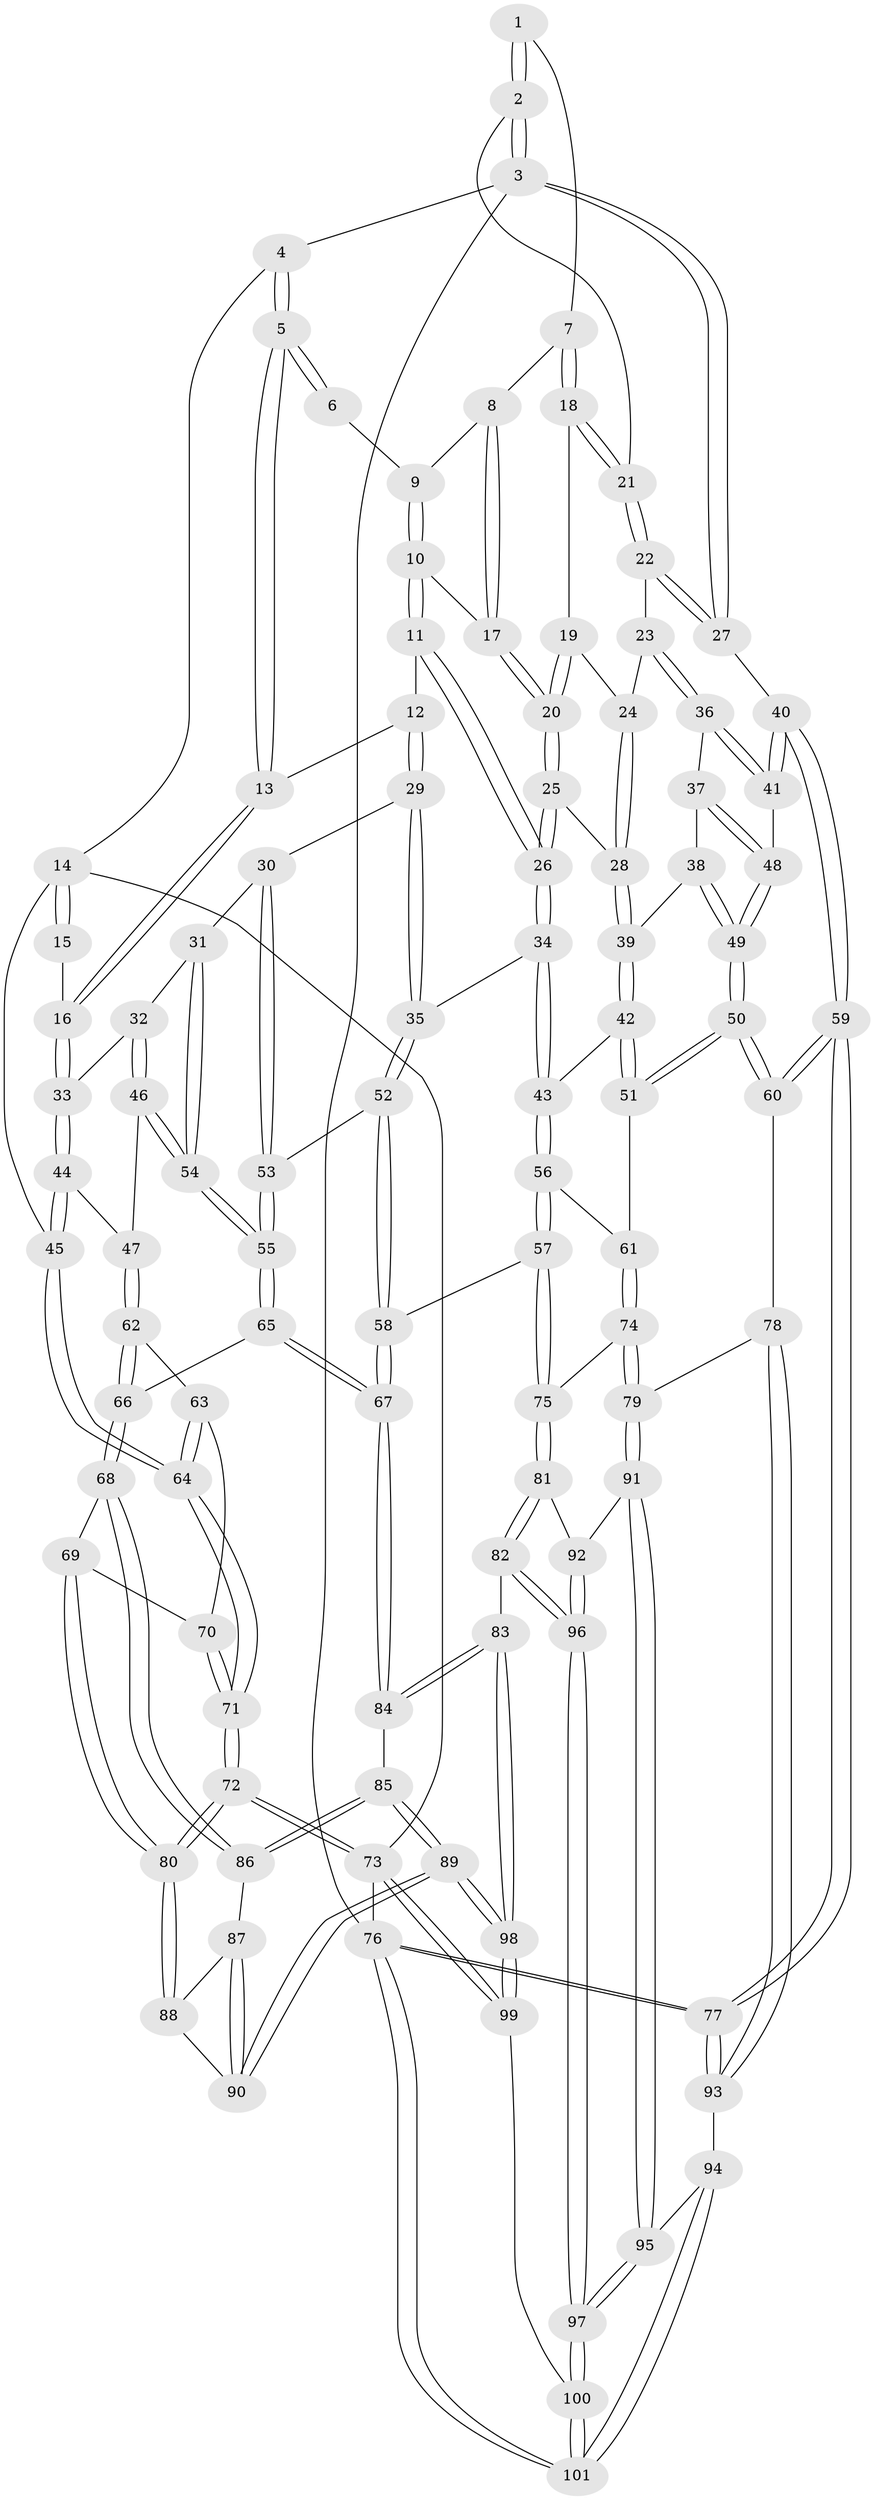 // coarse degree distribution, {5: 0.3, 7: 0.06, 4: 0.32, 2: 0.02, 3: 0.2, 6: 0.1}
// Generated by graph-tools (version 1.1) at 2025/21/03/04/25 18:21:29]
// undirected, 101 vertices, 249 edges
graph export_dot {
graph [start="1"]
  node [color=gray90,style=filled];
  1 [pos="+0.6855561231197375+0"];
  2 [pos="+1+0"];
  3 [pos="+1+0"];
  4 [pos="+0.23218753835421607+0"];
  5 [pos="+0.26806280214665923+0"];
  6 [pos="+0.40572838595261035+0"];
  7 [pos="+0.6534220012812206+0.09057898974921554"];
  8 [pos="+0.6407924724813218+0.09481385207562239"];
  9 [pos="+0.5066955096327195+0.07796893748632967"];
  10 [pos="+0.5030028838535991+0.17742590451983783"];
  11 [pos="+0.40091129570701156+0.2040804080064672"];
  12 [pos="+0.34235089881772374+0.2044988150271699"];
  13 [pos="+0.27986906931676525+0.15644045221106131"];
  14 [pos="+0+0.11788797547426708"];
  15 [pos="+0.03955622903186578+0.10065479405639431"];
  16 [pos="+0.1090509265436759+0.29018946760938763"];
  17 [pos="+0.5095760355679988+0.17941586463823375"];
  18 [pos="+0.6854531043527341+0.1489877668370579"];
  19 [pos="+0.6739054296138152+0.18087001439407913"];
  20 [pos="+0.6060862986857817+0.27567020816899124"];
  21 [pos="+0.8382109589897851+0.16360547047408003"];
  22 [pos="+0.8528467966423594+0.2416878326630659"];
  23 [pos="+0.8334469642566403+0.2755289028234806"];
  24 [pos="+0.7628656408500885+0.2852662403841968"];
  25 [pos="+0.6083667150911997+0.3305185939163617"];
  26 [pos="+0.5713180370383509+0.3702057409891292"];
  27 [pos="+1+0.31537660824580727"];
  28 [pos="+0.6638888781998988+0.3383746602318849"];
  29 [pos="+0.3665400668344234+0.31596994988525795"];
  30 [pos="+0.3067970805267613+0.4346504882594786"];
  31 [pos="+0.2979511653631858+0.4366448076432851"];
  32 [pos="+0.1266619749588986+0.3493939935735151"];
  33 [pos="+0.09231550640807014+0.3129305786722878"];
  34 [pos="+0.5489636294559902+0.4091251072243798"];
  35 [pos="+0.5255258451855602+0.41590501595759966"];
  36 [pos="+0.8380122416426332+0.31741524997471593"];
  37 [pos="+0.7817031151143895+0.42150897354892447"];
  38 [pos="+0.768740256905772+0.427072210212626"];
  39 [pos="+0.7632422552729301+0.4282789603252986"];
  40 [pos="+1+0.42212905711522253"];
  41 [pos="+0.9697610032516951+0.44098577756343604"];
  42 [pos="+0.7516760810189926+0.4457875413631961"];
  43 [pos="+0.6175765735878882+0.5012508339391836"];
  44 [pos="+0.04689202479977084+0.3268304435966763"];
  45 [pos="+0+0.38368472047461655"];
  46 [pos="+0.17315241625104755+0.5264860282480824"];
  47 [pos="+0.12050605872602833+0.5541758476802396"];
  48 [pos="+0.9079150150613128+0.4751274011817489"];
  49 [pos="+0.8496633989750491+0.5797898245722515"];
  50 [pos="+0.8331119141221313+0.6250699586761184"];
  51 [pos="+0.7544744999523793+0.5975868448692906"];
  52 [pos="+0.4322746118081418+0.5074416102587976"];
  53 [pos="+0.41359713484596405+0.5064049476560754"];
  54 [pos="+0.2356870976203676+0.5504009666046799"];
  55 [pos="+0.27338481914053786+0.6411851465388352"];
  56 [pos="+0.6300227505625251+0.5592035579162911"];
  57 [pos="+0.5148301915212367+0.6679020140600371"];
  58 [pos="+0.4938393124417806+0.6576647380663232"];
  59 [pos="+1+0.7285726565731574"];
  60 [pos="+0.8792204356476381+0.6986764021033205"];
  61 [pos="+0.7151890573422958+0.600036229540113"];
  62 [pos="+0.08377877440131833+0.5838925010068347"];
  63 [pos="+0.07615052369940067+0.5861696493045878"];
  64 [pos="+0+0.38870808238351173"];
  65 [pos="+0.27225983543465504+0.6644738205219349"];
  66 [pos="+0.2549366964125862+0.676204591836345"];
  67 [pos="+0.3426166904877278+0.6972306724848987"];
  68 [pos="+0.21140508192733945+0.7253535599376539"];
  69 [pos="+0.08688350098628536+0.6849421323229195"];
  70 [pos="+0.07129765429543282+0.6173063956419443"];
  71 [pos="+0+0.8091008352468843"];
  72 [pos="+0+0.9071128551482219"];
  73 [pos="+0+1"];
  74 [pos="+0.6723146471580254+0.7003088420494691"];
  75 [pos="+0.5472086900284175+0.7371222092696064"];
  76 [pos="+1+1"];
  77 [pos="+1+0.9012898790547762"];
  78 [pos="+0.8319138486558474+0.7575258469520134"];
  79 [pos="+0.7673234749564924+0.7937690991270401"];
  80 [pos="+0+0.8370608670878585"];
  81 [pos="+0.5472107179796908+0.7372347657416274"];
  82 [pos="+0.4765574925484613+0.8679985197868254"];
  83 [pos="+0.4144079740750476+0.8751216692315482"];
  84 [pos="+0.3816432860739249+0.8438242340806225"];
  85 [pos="+0.25335271330437975+0.8419585509316404"];
  86 [pos="+0.208884064836943+0.7357847214415049"];
  87 [pos="+0.18491202046930866+0.7565941432639979"];
  88 [pos="+0.03321261117809998+0.8382859337151575"];
  89 [pos="+0.20494825589049326+0.9422476723074038"];
  90 [pos="+0.1544327841929271+0.8969159933946548"];
  91 [pos="+0.7611184262836361+0.8016292118561482"];
  92 [pos="+0.6712081409372361+0.8306798523415867"];
  93 [pos="+0.877807882872621+0.8774396466317892"];
  94 [pos="+0.8571773064420924+0.9355655368722542"];
  95 [pos="+0.7762156100252997+0.9249564649818619"];
  96 [pos="+0.6040874411346446+0.9994038435096456"];
  97 [pos="+0.6369043816366307+1"];
  98 [pos="+0.2483391450612888+1"];
  99 [pos="+0.23553267386612783+1"];
  100 [pos="+0.6387371735536179+1"];
  101 [pos="+1+1"];
  1 -- 2;
  1 -- 2;
  1 -- 7;
  2 -- 3;
  2 -- 3;
  2 -- 21;
  3 -- 4;
  3 -- 27;
  3 -- 27;
  3 -- 76;
  4 -- 5;
  4 -- 5;
  4 -- 14;
  5 -- 6;
  5 -- 6;
  5 -- 13;
  5 -- 13;
  6 -- 9;
  7 -- 8;
  7 -- 18;
  7 -- 18;
  8 -- 9;
  8 -- 17;
  8 -- 17;
  9 -- 10;
  9 -- 10;
  10 -- 11;
  10 -- 11;
  10 -- 17;
  11 -- 12;
  11 -- 26;
  11 -- 26;
  12 -- 13;
  12 -- 29;
  12 -- 29;
  13 -- 16;
  13 -- 16;
  14 -- 15;
  14 -- 15;
  14 -- 45;
  14 -- 73;
  15 -- 16;
  16 -- 33;
  16 -- 33;
  17 -- 20;
  17 -- 20;
  18 -- 19;
  18 -- 21;
  18 -- 21;
  19 -- 20;
  19 -- 20;
  19 -- 24;
  20 -- 25;
  20 -- 25;
  21 -- 22;
  21 -- 22;
  22 -- 23;
  22 -- 27;
  22 -- 27;
  23 -- 24;
  23 -- 36;
  23 -- 36;
  24 -- 28;
  24 -- 28;
  25 -- 26;
  25 -- 26;
  25 -- 28;
  26 -- 34;
  26 -- 34;
  27 -- 40;
  28 -- 39;
  28 -- 39;
  29 -- 30;
  29 -- 35;
  29 -- 35;
  30 -- 31;
  30 -- 53;
  30 -- 53;
  31 -- 32;
  31 -- 54;
  31 -- 54;
  32 -- 33;
  32 -- 46;
  32 -- 46;
  33 -- 44;
  33 -- 44;
  34 -- 35;
  34 -- 43;
  34 -- 43;
  35 -- 52;
  35 -- 52;
  36 -- 37;
  36 -- 41;
  36 -- 41;
  37 -- 38;
  37 -- 48;
  37 -- 48;
  38 -- 39;
  38 -- 49;
  38 -- 49;
  39 -- 42;
  39 -- 42;
  40 -- 41;
  40 -- 41;
  40 -- 59;
  40 -- 59;
  41 -- 48;
  42 -- 43;
  42 -- 51;
  42 -- 51;
  43 -- 56;
  43 -- 56;
  44 -- 45;
  44 -- 45;
  44 -- 47;
  45 -- 64;
  45 -- 64;
  46 -- 47;
  46 -- 54;
  46 -- 54;
  47 -- 62;
  47 -- 62;
  48 -- 49;
  48 -- 49;
  49 -- 50;
  49 -- 50;
  50 -- 51;
  50 -- 51;
  50 -- 60;
  50 -- 60;
  51 -- 61;
  52 -- 53;
  52 -- 58;
  52 -- 58;
  53 -- 55;
  53 -- 55;
  54 -- 55;
  54 -- 55;
  55 -- 65;
  55 -- 65;
  56 -- 57;
  56 -- 57;
  56 -- 61;
  57 -- 58;
  57 -- 75;
  57 -- 75;
  58 -- 67;
  58 -- 67;
  59 -- 60;
  59 -- 60;
  59 -- 77;
  59 -- 77;
  60 -- 78;
  61 -- 74;
  61 -- 74;
  62 -- 63;
  62 -- 66;
  62 -- 66;
  63 -- 64;
  63 -- 64;
  63 -- 70;
  64 -- 71;
  64 -- 71;
  65 -- 66;
  65 -- 67;
  65 -- 67;
  66 -- 68;
  66 -- 68;
  67 -- 84;
  67 -- 84;
  68 -- 69;
  68 -- 86;
  68 -- 86;
  69 -- 70;
  69 -- 80;
  69 -- 80;
  70 -- 71;
  70 -- 71;
  71 -- 72;
  71 -- 72;
  72 -- 73;
  72 -- 73;
  72 -- 80;
  72 -- 80;
  73 -- 99;
  73 -- 99;
  73 -- 76;
  74 -- 75;
  74 -- 79;
  74 -- 79;
  75 -- 81;
  75 -- 81;
  76 -- 77;
  76 -- 77;
  76 -- 101;
  76 -- 101;
  77 -- 93;
  77 -- 93;
  78 -- 79;
  78 -- 93;
  78 -- 93;
  79 -- 91;
  79 -- 91;
  80 -- 88;
  80 -- 88;
  81 -- 82;
  81 -- 82;
  81 -- 92;
  82 -- 83;
  82 -- 96;
  82 -- 96;
  83 -- 84;
  83 -- 84;
  83 -- 98;
  83 -- 98;
  84 -- 85;
  85 -- 86;
  85 -- 86;
  85 -- 89;
  85 -- 89;
  86 -- 87;
  87 -- 88;
  87 -- 90;
  87 -- 90;
  88 -- 90;
  89 -- 90;
  89 -- 90;
  89 -- 98;
  89 -- 98;
  91 -- 92;
  91 -- 95;
  91 -- 95;
  92 -- 96;
  92 -- 96;
  93 -- 94;
  94 -- 95;
  94 -- 101;
  94 -- 101;
  95 -- 97;
  95 -- 97;
  96 -- 97;
  96 -- 97;
  97 -- 100;
  97 -- 100;
  98 -- 99;
  98 -- 99;
  99 -- 100;
  100 -- 101;
  100 -- 101;
}
